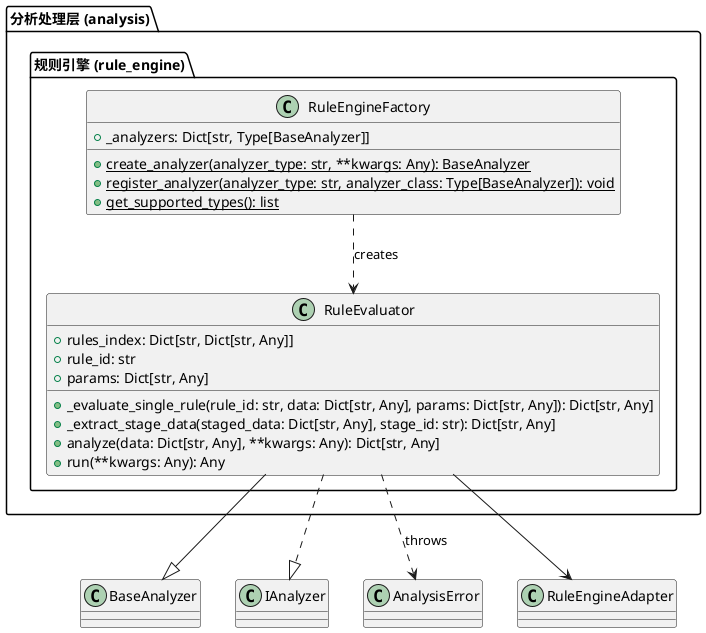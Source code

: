 @startuml
' analysis_rule_engine.puml - 规则引擎分析器
package "分析处理层 (analysis)" {
    package "规则引擎 (rule_engine)" {
        class RuleEvaluator {
            +rules_index: Dict[str, Dict[str, Any]]
            +rule_id: str
            +params: Dict[str, Any]
            +_evaluate_single_rule(rule_id: str, data: Dict[str, Any], params: Dict[str, Any]): Dict[str, Any]
            +_extract_stage_data(staged_data: Dict[str, Any], stage_id: str): Dict[str, Any]
            +analyze(data: Dict[str, Any], **kwargs: Any): Dict[str, Any]
            +run(**kwargs: Any): Any
        }
        class RuleEngineFactory {
            +_analyzers: Dict[str, Type[BaseAnalyzer]]
            +{static} create_analyzer(analyzer_type: str, **kwargs: Any): BaseAnalyzer
            +{static} register_analyzer(analyzer_type: str, analyzer_class: Type[BaseAnalyzer]): void
            +{static} get_supported_types(): list
        }
    }
}

' 继承
RuleEvaluator --|> BaseAnalyzer

' 接口实现
RuleEvaluator ..|> IAnalyzer

' 工厂
RuleEngineFactory ..> RuleEvaluator : creates

' 异常
RuleEvaluator ..> AnalysisError : throws

' 依赖
RuleEvaluator --> RuleEngineAdapter

@enduml